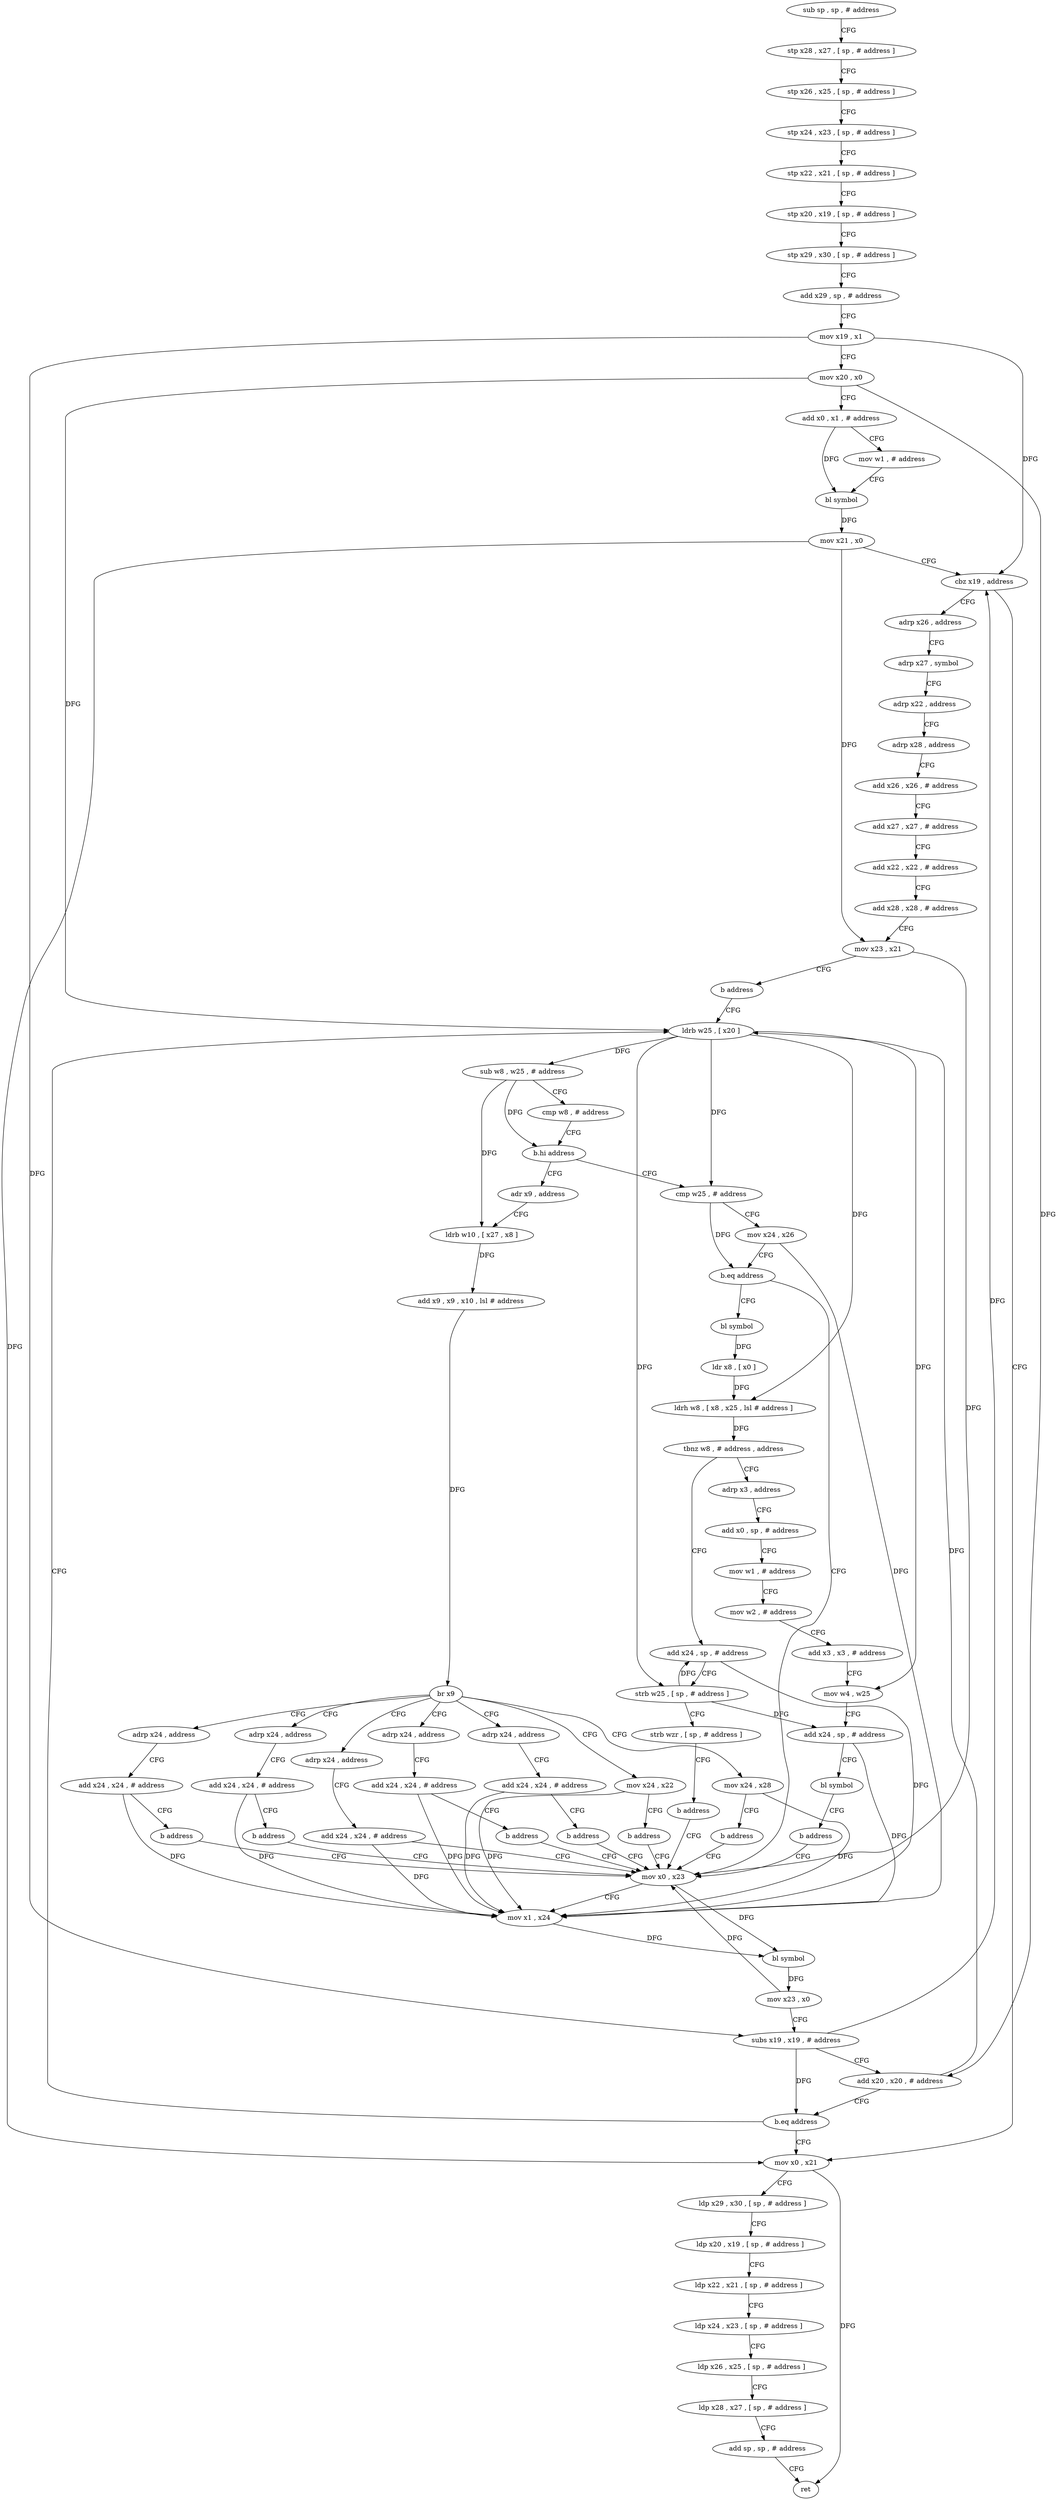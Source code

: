 digraph "func" {
"4206272" [label = "sub sp , sp , # address" ]
"4206276" [label = "stp x28 , x27 , [ sp , # address ]" ]
"4206280" [label = "stp x26 , x25 , [ sp , # address ]" ]
"4206284" [label = "stp x24 , x23 , [ sp , # address ]" ]
"4206288" [label = "stp x22 , x21 , [ sp , # address ]" ]
"4206292" [label = "stp x20 , x19 , [ sp , # address ]" ]
"4206296" [label = "stp x29 , x30 , [ sp , # address ]" ]
"4206300" [label = "add x29 , sp , # address" ]
"4206304" [label = "mov x19 , x1" ]
"4206308" [label = "mov x20 , x0" ]
"4206312" [label = "add x0 , x1 , # address" ]
"4206316" [label = "mov w1 , # address" ]
"4206320" [label = "bl symbol" ]
"4206324" [label = "mov x21 , x0" ]
"4206328" [label = "cbz x19 , address" ]
"4206584" [label = "mov x0 , x21" ]
"4206332" [label = "adrp x26 , address" ]
"4206588" [label = "ldp x29 , x30 , [ sp , # address ]" ]
"4206592" [label = "ldp x20 , x19 , [ sp , # address ]" ]
"4206596" [label = "ldp x22 , x21 , [ sp , # address ]" ]
"4206600" [label = "ldp x24 , x23 , [ sp , # address ]" ]
"4206604" [label = "ldp x26 , x25 , [ sp , # address ]" ]
"4206608" [label = "ldp x28 , x27 , [ sp , # address ]" ]
"4206612" [label = "add sp , sp , # address" ]
"4206616" [label = "ret" ]
"4206336" [label = "adrp x27 , symbol" ]
"4206340" [label = "adrp x22 , address" ]
"4206344" [label = "adrp x28 , address" ]
"4206348" [label = "add x26 , x26 , # address" ]
"4206352" [label = "add x27 , x27 , # address" ]
"4206356" [label = "add x22 , x22 , # address" ]
"4206360" [label = "add x28 , x28 , # address" ]
"4206364" [label = "mov x23 , x21" ]
"4206368" [label = "b address" ]
"4206408" [label = "ldrb w25 , [ x20 ]" ]
"4206412" [label = "sub w8 , w25 , # address" ]
"4206416" [label = "cmp w8 , # address" ]
"4206420" [label = "b.hi address" ]
"4206452" [label = "cmp w25 , # address" ]
"4206424" [label = "adr x9 , address" ]
"4206456" [label = "mov x24 , x26" ]
"4206460" [label = "b.eq address" ]
"4206380" [label = "mov x0 , x23" ]
"4206464" [label = "bl symbol" ]
"4206428" [label = "ldrb w10 , [ x27 , x8 ]" ]
"4206432" [label = "add x9 , x9 , x10 , lsl # address" ]
"4206436" [label = "br x9" ]
"4206372" [label = "adrp x24 , address" ]
"4206440" [label = "adrp x24 , address" ]
"4206516" [label = "adrp x24 , address" ]
"4206528" [label = "adrp x24 , address" ]
"4206540" [label = "adrp x24 , address" ]
"4206552" [label = "mov x24 , x22" ]
"4206560" [label = "mov x24 , x28" ]
"4206384" [label = "mov x1 , x24" ]
"4206388" [label = "bl symbol" ]
"4206392" [label = "mov x23 , x0" ]
"4206396" [label = "subs x19 , x19 , # address" ]
"4206400" [label = "add x20 , x20 , # address" ]
"4206404" [label = "b.eq address" ]
"4206468" [label = "ldr x8 , [ x0 ]" ]
"4206472" [label = "ldrh w8 , [ x8 , x25 , lsl # address ]" ]
"4206476" [label = "tbnz w8 , # address , address" ]
"4206568" [label = "add x24 , sp , # address" ]
"4206480" [label = "adrp x3 , address" ]
"4206376" [label = "add x24 , x24 , # address" ]
"4206444" [label = "add x24 , x24 , # address" ]
"4206448" [label = "b address" ]
"4206520" [label = "add x24 , x24 , # address" ]
"4206524" [label = "b address" ]
"4206532" [label = "add x24 , x24 , # address" ]
"4206536" [label = "b address" ]
"4206544" [label = "add x24 , x24 , # address" ]
"4206548" [label = "b address" ]
"4206556" [label = "b address" ]
"4206564" [label = "b address" ]
"4206572" [label = "strb w25 , [ sp , # address ]" ]
"4206576" [label = "strb wzr , [ sp , # address ]" ]
"4206580" [label = "b address" ]
"4206484" [label = "add x0 , sp , # address" ]
"4206488" [label = "mov w1 , # address" ]
"4206492" [label = "mov w2 , # address" ]
"4206496" [label = "add x3 , x3 , # address" ]
"4206500" [label = "mov w4 , w25" ]
"4206504" [label = "add x24 , sp , # address" ]
"4206508" [label = "bl symbol" ]
"4206512" [label = "b address" ]
"4206272" -> "4206276" [ label = "CFG" ]
"4206276" -> "4206280" [ label = "CFG" ]
"4206280" -> "4206284" [ label = "CFG" ]
"4206284" -> "4206288" [ label = "CFG" ]
"4206288" -> "4206292" [ label = "CFG" ]
"4206292" -> "4206296" [ label = "CFG" ]
"4206296" -> "4206300" [ label = "CFG" ]
"4206300" -> "4206304" [ label = "CFG" ]
"4206304" -> "4206308" [ label = "CFG" ]
"4206304" -> "4206328" [ label = "DFG" ]
"4206304" -> "4206396" [ label = "DFG" ]
"4206308" -> "4206312" [ label = "CFG" ]
"4206308" -> "4206408" [ label = "DFG" ]
"4206308" -> "4206400" [ label = "DFG" ]
"4206312" -> "4206316" [ label = "CFG" ]
"4206312" -> "4206320" [ label = "DFG" ]
"4206316" -> "4206320" [ label = "CFG" ]
"4206320" -> "4206324" [ label = "DFG" ]
"4206324" -> "4206328" [ label = "CFG" ]
"4206324" -> "4206584" [ label = "DFG" ]
"4206324" -> "4206364" [ label = "DFG" ]
"4206328" -> "4206584" [ label = "CFG" ]
"4206328" -> "4206332" [ label = "CFG" ]
"4206584" -> "4206588" [ label = "CFG" ]
"4206584" -> "4206616" [ label = "DFG" ]
"4206332" -> "4206336" [ label = "CFG" ]
"4206588" -> "4206592" [ label = "CFG" ]
"4206592" -> "4206596" [ label = "CFG" ]
"4206596" -> "4206600" [ label = "CFG" ]
"4206600" -> "4206604" [ label = "CFG" ]
"4206604" -> "4206608" [ label = "CFG" ]
"4206608" -> "4206612" [ label = "CFG" ]
"4206612" -> "4206616" [ label = "CFG" ]
"4206336" -> "4206340" [ label = "CFG" ]
"4206340" -> "4206344" [ label = "CFG" ]
"4206344" -> "4206348" [ label = "CFG" ]
"4206348" -> "4206352" [ label = "CFG" ]
"4206352" -> "4206356" [ label = "CFG" ]
"4206356" -> "4206360" [ label = "CFG" ]
"4206360" -> "4206364" [ label = "CFG" ]
"4206364" -> "4206368" [ label = "CFG" ]
"4206364" -> "4206380" [ label = "DFG" ]
"4206368" -> "4206408" [ label = "CFG" ]
"4206408" -> "4206412" [ label = "DFG" ]
"4206408" -> "4206452" [ label = "DFG" ]
"4206408" -> "4206472" [ label = "DFG" ]
"4206408" -> "4206572" [ label = "DFG" ]
"4206408" -> "4206500" [ label = "DFG" ]
"4206412" -> "4206416" [ label = "CFG" ]
"4206412" -> "4206420" [ label = "DFG" ]
"4206412" -> "4206428" [ label = "DFG" ]
"4206416" -> "4206420" [ label = "CFG" ]
"4206420" -> "4206452" [ label = "CFG" ]
"4206420" -> "4206424" [ label = "CFG" ]
"4206452" -> "4206456" [ label = "CFG" ]
"4206452" -> "4206460" [ label = "DFG" ]
"4206424" -> "4206428" [ label = "CFG" ]
"4206456" -> "4206460" [ label = "CFG" ]
"4206456" -> "4206384" [ label = "DFG" ]
"4206460" -> "4206380" [ label = "CFG" ]
"4206460" -> "4206464" [ label = "CFG" ]
"4206380" -> "4206384" [ label = "CFG" ]
"4206380" -> "4206388" [ label = "DFG" ]
"4206464" -> "4206468" [ label = "DFG" ]
"4206428" -> "4206432" [ label = "DFG" ]
"4206432" -> "4206436" [ label = "DFG" ]
"4206436" -> "4206372" [ label = "CFG" ]
"4206436" -> "4206440" [ label = "CFG" ]
"4206436" -> "4206516" [ label = "CFG" ]
"4206436" -> "4206528" [ label = "CFG" ]
"4206436" -> "4206540" [ label = "CFG" ]
"4206436" -> "4206552" [ label = "CFG" ]
"4206436" -> "4206560" [ label = "CFG" ]
"4206372" -> "4206376" [ label = "CFG" ]
"4206440" -> "4206444" [ label = "CFG" ]
"4206516" -> "4206520" [ label = "CFG" ]
"4206528" -> "4206532" [ label = "CFG" ]
"4206540" -> "4206544" [ label = "CFG" ]
"4206552" -> "4206556" [ label = "CFG" ]
"4206552" -> "4206384" [ label = "DFG" ]
"4206560" -> "4206564" [ label = "CFG" ]
"4206560" -> "4206384" [ label = "DFG" ]
"4206384" -> "4206388" [ label = "DFG" ]
"4206388" -> "4206392" [ label = "DFG" ]
"4206392" -> "4206396" [ label = "CFG" ]
"4206392" -> "4206380" [ label = "DFG" ]
"4206396" -> "4206400" [ label = "CFG" ]
"4206396" -> "4206328" [ label = "DFG" ]
"4206396" -> "4206404" [ label = "DFG" ]
"4206400" -> "4206404" [ label = "CFG" ]
"4206400" -> "4206408" [ label = "DFG" ]
"4206404" -> "4206584" [ label = "CFG" ]
"4206404" -> "4206408" [ label = "CFG" ]
"4206468" -> "4206472" [ label = "DFG" ]
"4206472" -> "4206476" [ label = "DFG" ]
"4206476" -> "4206568" [ label = "CFG" ]
"4206476" -> "4206480" [ label = "CFG" ]
"4206568" -> "4206572" [ label = "CFG" ]
"4206568" -> "4206384" [ label = "DFG" ]
"4206480" -> "4206484" [ label = "CFG" ]
"4206376" -> "4206380" [ label = "CFG" ]
"4206376" -> "4206384" [ label = "DFG" ]
"4206444" -> "4206448" [ label = "CFG" ]
"4206444" -> "4206384" [ label = "DFG" ]
"4206448" -> "4206380" [ label = "CFG" ]
"4206520" -> "4206524" [ label = "CFG" ]
"4206520" -> "4206384" [ label = "DFG" ]
"4206524" -> "4206380" [ label = "CFG" ]
"4206532" -> "4206536" [ label = "CFG" ]
"4206532" -> "4206384" [ label = "DFG" ]
"4206536" -> "4206380" [ label = "CFG" ]
"4206544" -> "4206548" [ label = "CFG" ]
"4206544" -> "4206384" [ label = "DFG" ]
"4206548" -> "4206380" [ label = "CFG" ]
"4206556" -> "4206380" [ label = "CFG" ]
"4206564" -> "4206380" [ label = "CFG" ]
"4206572" -> "4206576" [ label = "CFG" ]
"4206572" -> "4206568" [ label = "DFG" ]
"4206572" -> "4206504" [ label = "DFG" ]
"4206576" -> "4206580" [ label = "CFG" ]
"4206580" -> "4206380" [ label = "CFG" ]
"4206484" -> "4206488" [ label = "CFG" ]
"4206488" -> "4206492" [ label = "CFG" ]
"4206492" -> "4206496" [ label = "CFG" ]
"4206496" -> "4206500" [ label = "CFG" ]
"4206500" -> "4206504" [ label = "CFG" ]
"4206504" -> "4206508" [ label = "CFG" ]
"4206504" -> "4206384" [ label = "DFG" ]
"4206508" -> "4206512" [ label = "CFG" ]
"4206512" -> "4206380" [ label = "CFG" ]
}
